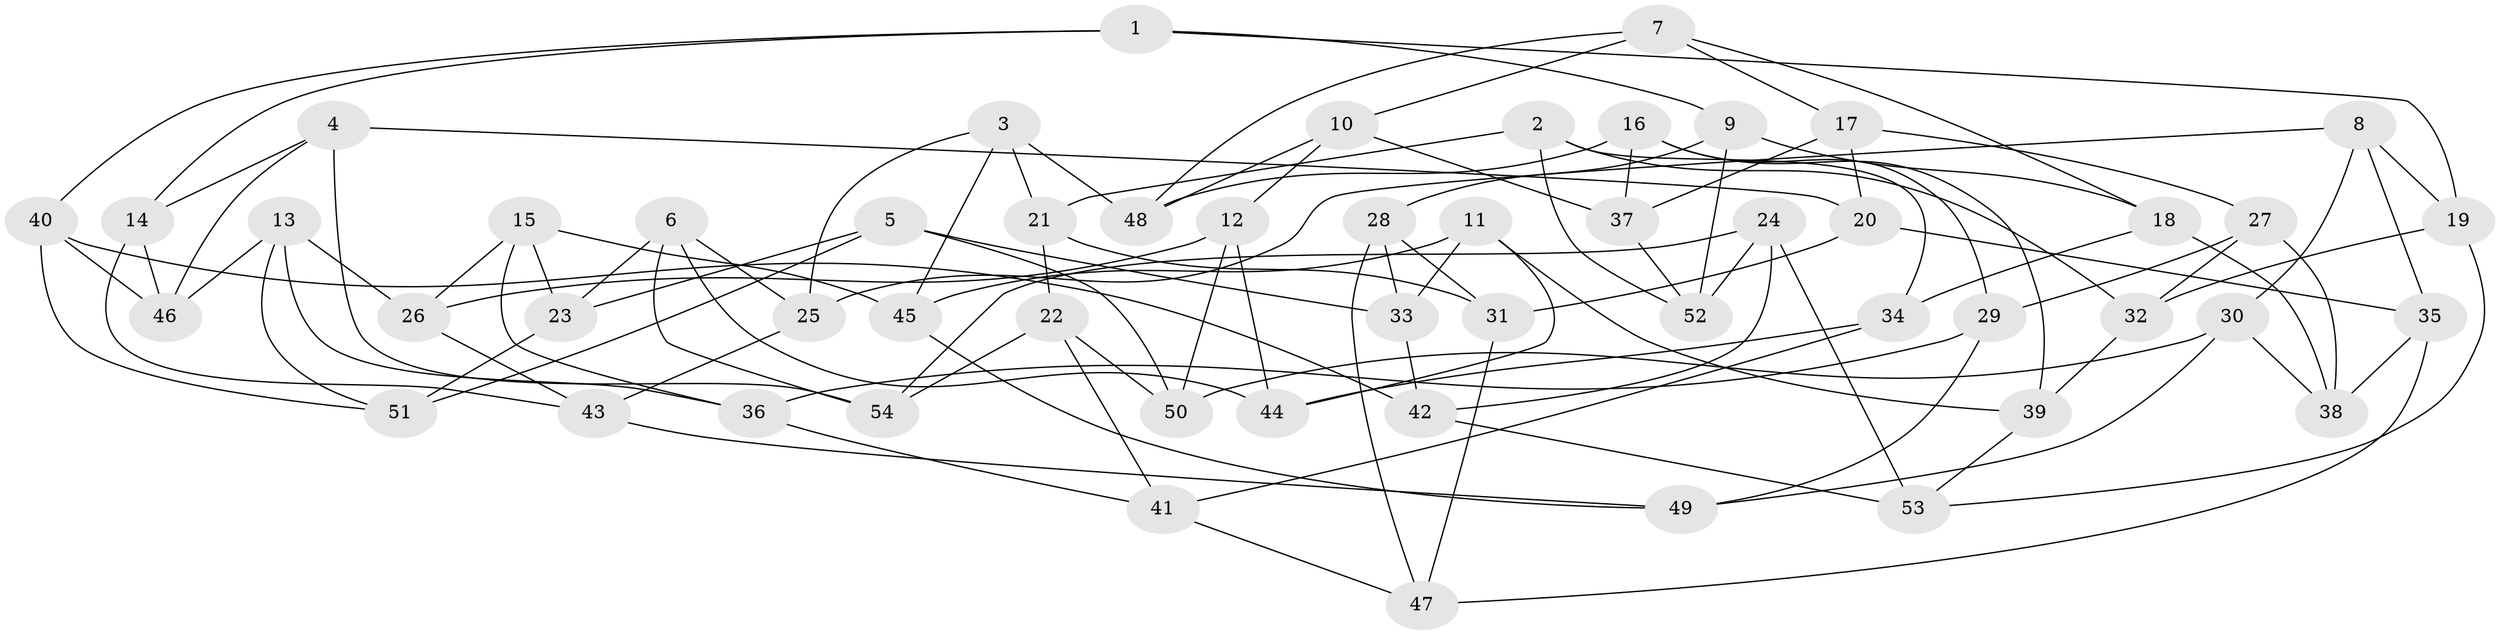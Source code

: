 // coarse degree distribution, {2: 0.3125, 5: 0.125, 3: 0.1875, 6: 0.1875, 4: 0.0625, 7: 0.0625, 10: 0.0625}
// Generated by graph-tools (version 1.1) at 2025/03/03/04/25 22:03:00]
// undirected, 54 vertices, 108 edges
graph export_dot {
graph [start="1"]
  node [color=gray90,style=filled];
  1;
  2;
  3;
  4;
  5;
  6;
  7;
  8;
  9;
  10;
  11;
  12;
  13;
  14;
  15;
  16;
  17;
  18;
  19;
  20;
  21;
  22;
  23;
  24;
  25;
  26;
  27;
  28;
  29;
  30;
  31;
  32;
  33;
  34;
  35;
  36;
  37;
  38;
  39;
  40;
  41;
  42;
  43;
  44;
  45;
  46;
  47;
  48;
  49;
  50;
  51;
  52;
  53;
  54;
  1 -- 40;
  1 -- 9;
  1 -- 19;
  1 -- 14;
  2 -- 32;
  2 -- 21;
  2 -- 52;
  2 -- 34;
  3 -- 45;
  3 -- 21;
  3 -- 48;
  3 -- 25;
  4 -- 14;
  4 -- 46;
  4 -- 54;
  4 -- 20;
  5 -- 23;
  5 -- 33;
  5 -- 51;
  5 -- 50;
  6 -- 23;
  6 -- 44;
  6 -- 54;
  6 -- 25;
  7 -- 10;
  7 -- 17;
  7 -- 18;
  7 -- 48;
  8 -- 19;
  8 -- 25;
  8 -- 30;
  8 -- 35;
  9 -- 52;
  9 -- 18;
  9 -- 28;
  10 -- 12;
  10 -- 37;
  10 -- 48;
  11 -- 45;
  11 -- 44;
  11 -- 33;
  11 -- 39;
  12 -- 50;
  12 -- 26;
  12 -- 44;
  13 -- 36;
  13 -- 46;
  13 -- 51;
  13 -- 26;
  14 -- 46;
  14 -- 43;
  15 -- 45;
  15 -- 23;
  15 -- 26;
  15 -- 36;
  16 -- 39;
  16 -- 29;
  16 -- 48;
  16 -- 37;
  17 -- 37;
  17 -- 20;
  17 -- 27;
  18 -- 38;
  18 -- 34;
  19 -- 53;
  19 -- 32;
  20 -- 35;
  20 -- 31;
  21 -- 31;
  21 -- 22;
  22 -- 50;
  22 -- 41;
  22 -- 54;
  23 -- 51;
  24 -- 53;
  24 -- 54;
  24 -- 42;
  24 -- 52;
  25 -- 43;
  26 -- 43;
  27 -- 32;
  27 -- 29;
  27 -- 38;
  28 -- 33;
  28 -- 47;
  28 -- 31;
  29 -- 36;
  29 -- 49;
  30 -- 38;
  30 -- 50;
  30 -- 49;
  31 -- 47;
  32 -- 39;
  33 -- 42;
  34 -- 41;
  34 -- 44;
  35 -- 47;
  35 -- 38;
  36 -- 41;
  37 -- 52;
  39 -- 53;
  40 -- 42;
  40 -- 51;
  40 -- 46;
  41 -- 47;
  42 -- 53;
  43 -- 49;
  45 -- 49;
}
